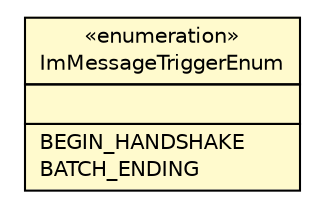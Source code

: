 #!/usr/local/bin/dot
#
# Class diagram 
# Generated by UMLGraph version R5_6 (http://www.umlgraph.org/)
#

digraph G {
	edge [fontname="Helvetica",fontsize=10,labelfontname="Helvetica",labelfontsize=10];
	node [fontname="Helvetica",fontsize=10,shape=plaintext];
	nodesep=0.25;
	ranksep=0.5;
	// de.hsbremen.tc.tnc.im.session.enums.ImMessageTriggerEnum
	c3594 [label=<<table title="de.hsbremen.tc.tnc.im.session.enums.ImMessageTriggerEnum" border="0" cellborder="1" cellspacing="0" cellpadding="2" port="p" bgcolor="lemonChiffon" href="./ImMessageTriggerEnum.html">
		<tr><td><table border="0" cellspacing="0" cellpadding="1">
<tr><td align="center" balign="center"> &#171;enumeration&#187; </td></tr>
<tr><td align="center" balign="center"> ImMessageTriggerEnum </td></tr>
		</table></td></tr>
		<tr><td><table border="0" cellspacing="0" cellpadding="1">
<tr><td align="left" balign="left">  </td></tr>
		</table></td></tr>
		<tr><td><table border="0" cellspacing="0" cellpadding="1">
<tr><td align="left" balign="left"> BEGIN_HANDSHAKE </td></tr>
<tr><td align="left" balign="left"> BATCH_ENDING </td></tr>
		</table></td></tr>
		</table>>, URL="./ImMessageTriggerEnum.html", fontname="Helvetica", fontcolor="black", fontsize=10.0];
}

